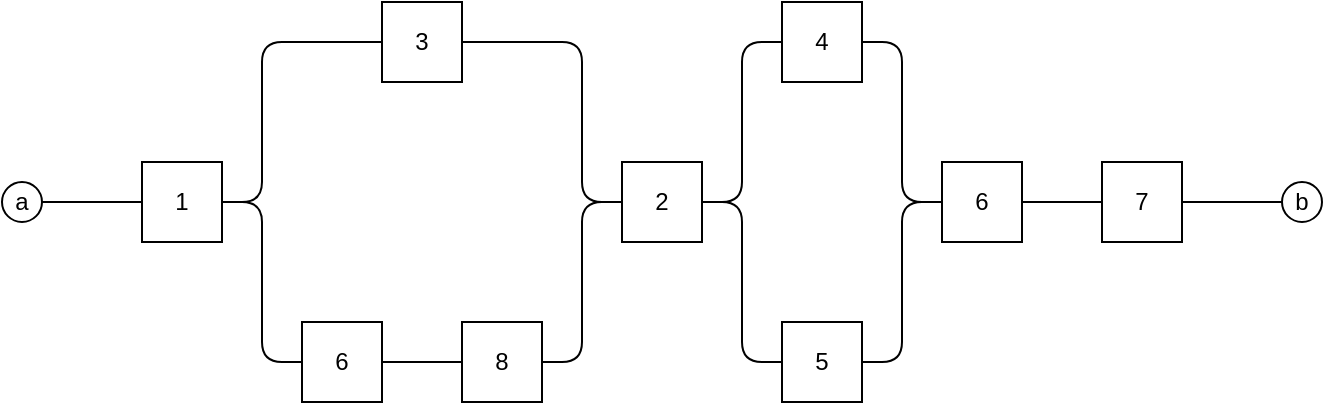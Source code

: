 <mxfile>
    <diagram id="41gcGyFNuDynSfldA5Dq" name="Página-1">
        <mxGraphModel dx="700" dy="591" grid="1" gridSize="10" guides="1" tooltips="1" connect="1" arrows="1" fold="1" page="1" pageScale="1" pageWidth="827" pageHeight="1169" math="0" shadow="0">
            <root>
                <mxCell id="0"/>
                <mxCell id="1" parent="0"/>
                <mxCell id="74" style="edgeStyle=none;html=1;exitX=1;exitY=0.5;exitDx=0;exitDy=0;entryX=0;entryY=0.5;entryDx=0;entryDy=0;endArrow=none;endFill=0;" edge="1" parent="1" source="33" target="43">
                    <mxGeometry relative="1" as="geometry">
                        <Array as="points">
                            <mxPoint x="180" y="340"/>
                            <mxPoint x="180" y="260"/>
                        </Array>
                    </mxGeometry>
                </mxCell>
                <mxCell id="75" style="edgeStyle=none;html=1;exitX=1;exitY=0.5;exitDx=0;exitDy=0;entryX=0;entryY=0.5;entryDx=0;entryDy=0;endArrow=none;endFill=0;" edge="1" parent="1" source="33" target="38">
                    <mxGeometry relative="1" as="geometry">
                        <Array as="points">
                            <mxPoint x="180" y="340"/>
                            <mxPoint x="180" y="420"/>
                        </Array>
                    </mxGeometry>
                </mxCell>
                <mxCell id="33" value="1" style="rounded=0;whiteSpace=wrap;html=1;" vertex="1" parent="1">
                    <mxGeometry x="120" y="320" width="40" height="40" as="geometry"/>
                </mxCell>
                <mxCell id="70" style="edgeStyle=none;html=1;exitX=1;exitY=0.5;exitDx=0;exitDy=0;entryX=0;entryY=0.5;entryDx=0;entryDy=0;endArrow=none;endFill=0;" edge="1" parent="1" source="35" target="48">
                    <mxGeometry relative="1" as="geometry">
                        <Array as="points">
                            <mxPoint x="420" y="340"/>
                            <mxPoint x="420" y="260"/>
                        </Array>
                    </mxGeometry>
                </mxCell>
                <mxCell id="71" style="edgeStyle=none;html=1;exitX=1;exitY=0.5;exitDx=0;exitDy=0;entryX=0;entryY=0.5;entryDx=0;entryDy=0;endArrow=none;endFill=0;" edge="1" parent="1" source="35" target="41">
                    <mxGeometry relative="1" as="geometry">
                        <Array as="points">
                            <mxPoint x="420" y="340"/>
                            <mxPoint x="420" y="420"/>
                        </Array>
                    </mxGeometry>
                </mxCell>
                <mxCell id="35" value="2" style="rounded=0;whiteSpace=wrap;html=1;" vertex="1" parent="1">
                    <mxGeometry x="360" y="320" width="40" height="40" as="geometry"/>
                </mxCell>
                <mxCell id="57" style="edgeStyle=none;html=1;exitX=1;exitY=0.5;exitDx=0;exitDy=0;entryX=0;entryY=0.5;entryDx=0;entryDy=0;endArrow=none;endFill=0;" edge="1" parent="1" source="38" target="52">
                    <mxGeometry relative="1" as="geometry"/>
                </mxCell>
                <mxCell id="38" value="6" style="rounded=0;whiteSpace=wrap;html=1;" vertex="1" parent="1">
                    <mxGeometry x="200" y="400" width="40" height="40" as="geometry"/>
                </mxCell>
                <mxCell id="77" style="edgeStyle=none;html=1;exitX=1;exitY=0.5;exitDx=0;exitDy=0;entryX=0;entryY=0.5;entryDx=0;entryDy=0;endArrow=none;endFill=0;" edge="1" parent="1" source="41" target="62">
                    <mxGeometry relative="1" as="geometry">
                        <Array as="points">
                            <mxPoint x="500" y="420"/>
                            <mxPoint x="500" y="340"/>
                        </Array>
                    </mxGeometry>
                </mxCell>
                <mxCell id="41" value="5" style="rounded=0;whiteSpace=wrap;html=1;" vertex="1" parent="1">
                    <mxGeometry x="440" y="400" width="40" height="40" as="geometry"/>
                </mxCell>
                <mxCell id="72" style="edgeStyle=none;html=1;exitX=1;exitY=0.5;exitDx=0;exitDy=0;entryX=0;entryY=0.5;entryDx=0;entryDy=0;endArrow=none;endFill=0;" edge="1" parent="1" source="43" target="35">
                    <mxGeometry relative="1" as="geometry">
                        <Array as="points">
                            <mxPoint x="340" y="260"/>
                            <mxPoint x="340" y="340"/>
                        </Array>
                    </mxGeometry>
                </mxCell>
                <mxCell id="43" value="3" style="rounded=0;whiteSpace=wrap;html=1;" vertex="1" parent="1">
                    <mxGeometry x="240" y="240" width="40" height="40" as="geometry"/>
                </mxCell>
                <mxCell id="69" style="edgeStyle=none;html=1;exitX=1;exitY=0.5;exitDx=0;exitDy=0;entryX=0;entryY=0.5;entryDx=0;entryDy=0;endArrow=none;endFill=0;" edge="1" parent="1" source="45" target="50">
                    <mxGeometry relative="1" as="geometry"/>
                </mxCell>
                <mxCell id="45" value="7" style="rounded=0;whiteSpace=wrap;html=1;" vertex="1" parent="1">
                    <mxGeometry x="600" y="320" width="40" height="40" as="geometry"/>
                </mxCell>
                <mxCell id="76" style="edgeStyle=none;html=1;exitX=1;exitY=0.5;exitDx=0;exitDy=0;entryX=0;entryY=0.5;entryDx=0;entryDy=0;endArrow=none;endFill=0;" edge="1" parent="1" source="48" target="62">
                    <mxGeometry relative="1" as="geometry">
                        <Array as="points">
                            <mxPoint x="500" y="260"/>
                            <mxPoint x="500" y="340"/>
                        </Array>
                    </mxGeometry>
                </mxCell>
                <mxCell id="48" value="4" style="rounded=0;whiteSpace=wrap;html=1;" vertex="1" parent="1">
                    <mxGeometry x="440" y="240" width="40" height="40" as="geometry"/>
                </mxCell>
                <mxCell id="50" value="b" style="ellipse;whiteSpace=wrap;html=1;aspect=fixed;" vertex="1" parent="1">
                    <mxGeometry x="690" y="330" width="20" height="20" as="geometry"/>
                </mxCell>
                <mxCell id="68" style="edgeStyle=none;html=1;exitX=1;exitY=0.5;exitDx=0;exitDy=0;entryX=0;entryY=0.5;entryDx=0;entryDy=0;endArrow=none;endFill=0;" edge="1" parent="1" source="51" target="33">
                    <mxGeometry relative="1" as="geometry"/>
                </mxCell>
                <mxCell id="51" value="a" style="ellipse;whiteSpace=wrap;html=1;aspect=fixed;" vertex="1" parent="1">
                    <mxGeometry x="50" y="330" width="20" height="20" as="geometry"/>
                </mxCell>
                <mxCell id="73" style="edgeStyle=none;html=1;exitX=1;exitY=0.5;exitDx=0;exitDy=0;entryX=0;entryY=0.5;entryDx=0;entryDy=0;endArrow=none;endFill=0;" edge="1" parent="1" source="52" target="35">
                    <mxGeometry relative="1" as="geometry">
                        <Array as="points">
                            <mxPoint x="340" y="420"/>
                            <mxPoint x="340" y="340"/>
                        </Array>
                    </mxGeometry>
                </mxCell>
                <mxCell id="52" value="8" style="rounded=0;whiteSpace=wrap;html=1;" vertex="1" parent="1">
                    <mxGeometry x="280" y="400" width="40" height="40" as="geometry"/>
                </mxCell>
                <mxCell id="67" style="edgeStyle=none;html=1;exitX=1;exitY=0.5;exitDx=0;exitDy=0;entryX=0;entryY=0.5;entryDx=0;entryDy=0;endArrow=none;endFill=0;" edge="1" parent="1" source="62" target="45">
                    <mxGeometry relative="1" as="geometry"/>
                </mxCell>
                <mxCell id="62" value="6" style="rounded=0;whiteSpace=wrap;html=1;" vertex="1" parent="1">
                    <mxGeometry x="520" y="320" width="40" height="40" as="geometry"/>
                </mxCell>
            </root>
        </mxGraphModel>
    </diagram>
</mxfile>